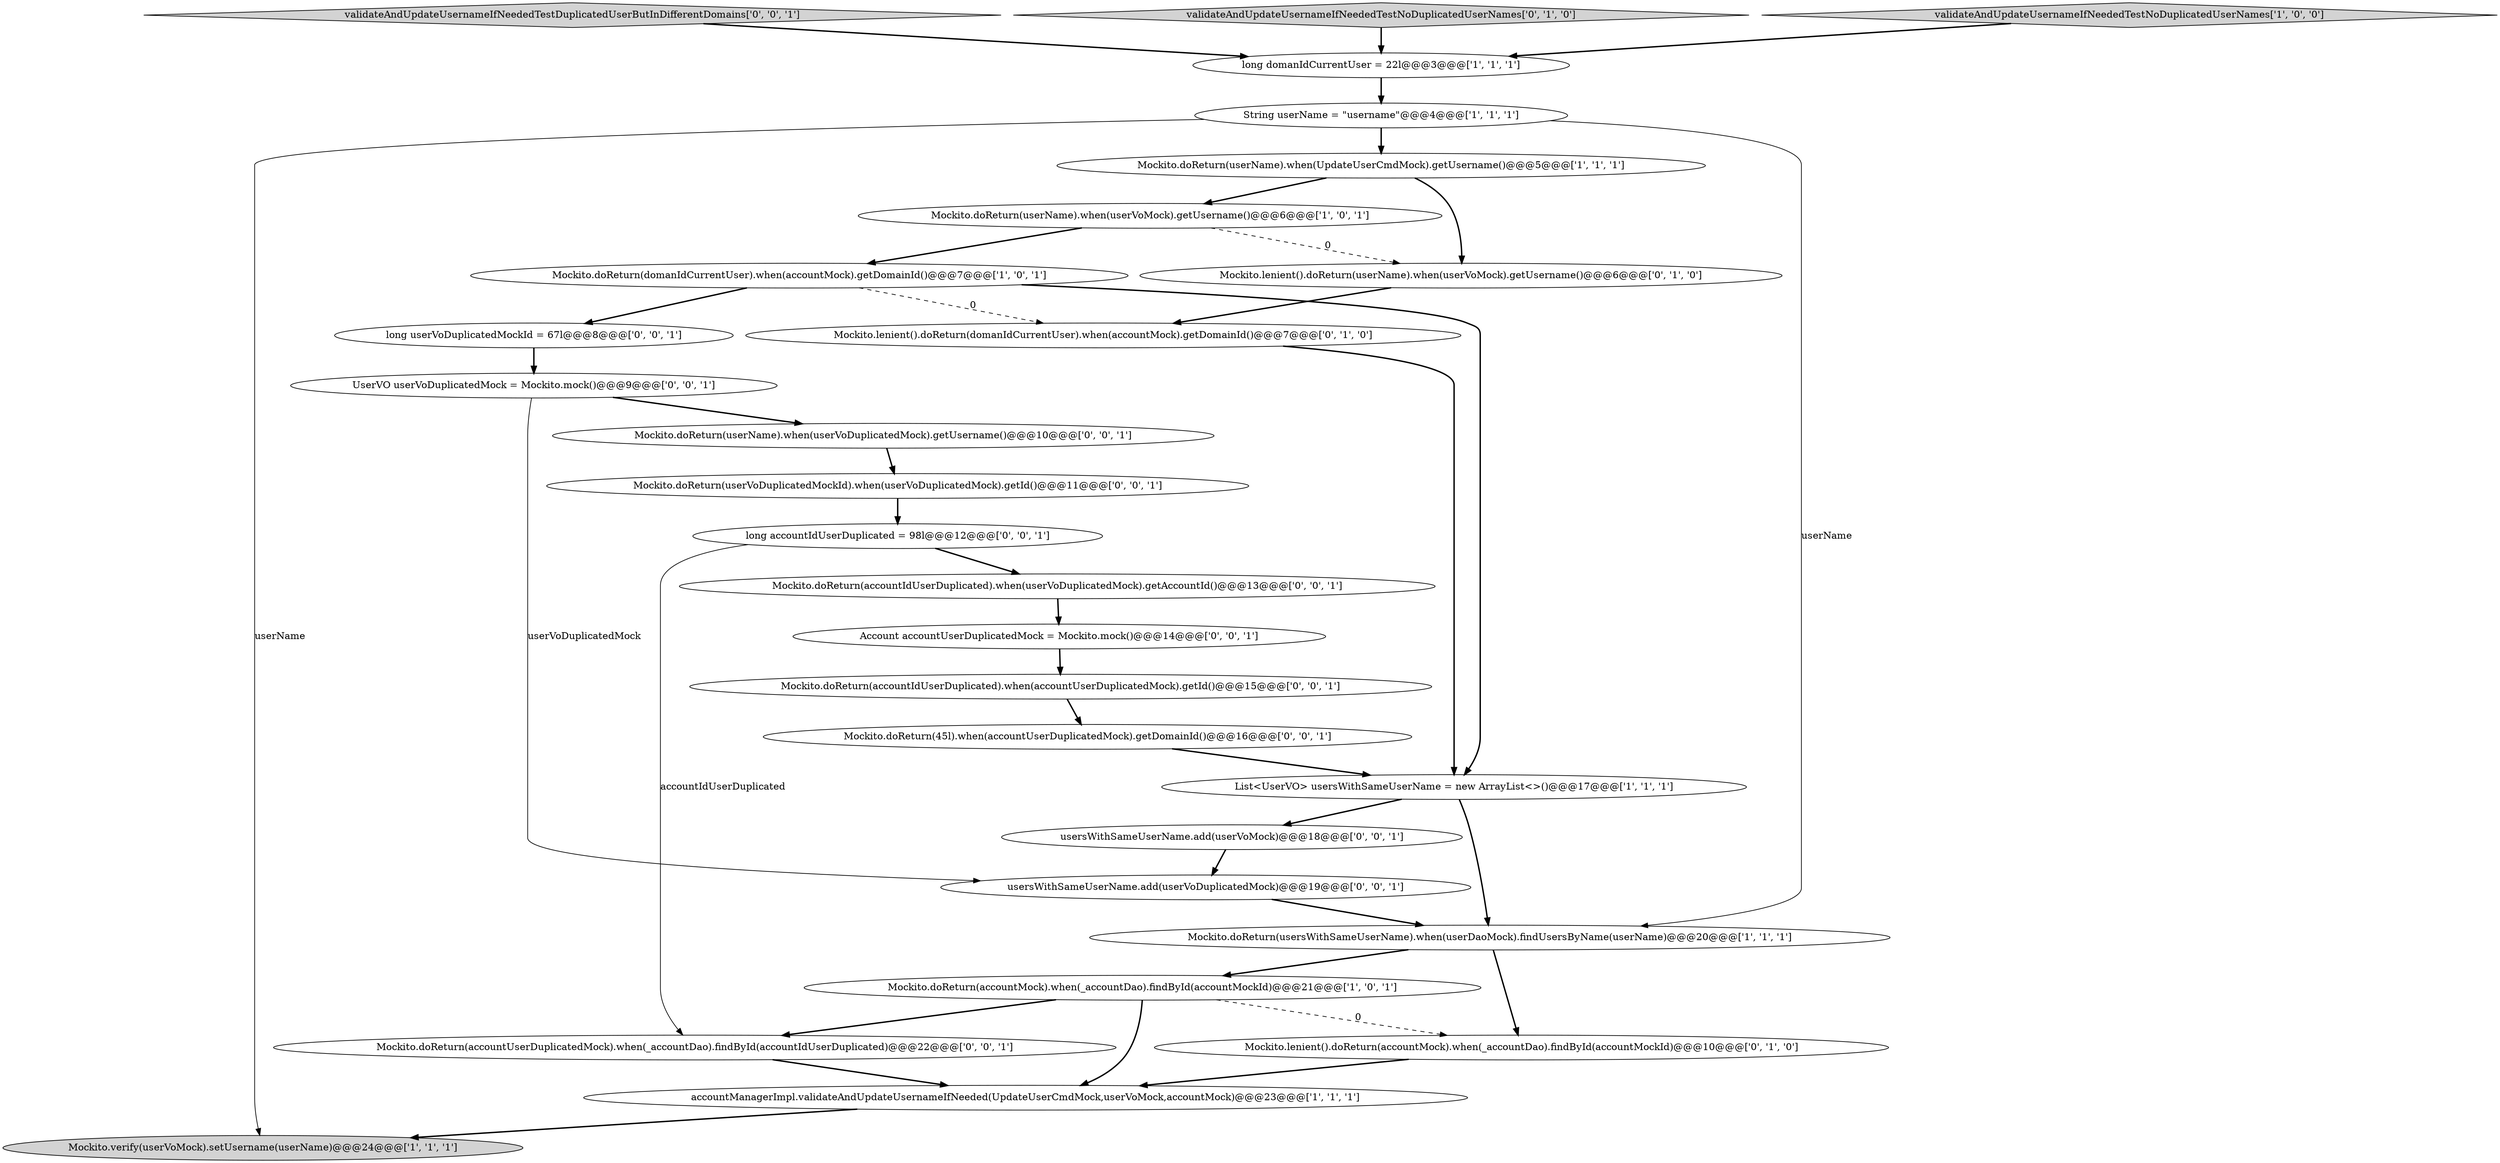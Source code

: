 digraph {
20 [style = filled, label = "Mockito.doReturn(accountUserDuplicatedMock).when(_accountDao).findById(accountIdUserDuplicated)@@@22@@@['0', '0', '1']", fillcolor = white, shape = ellipse image = "AAA0AAABBB3BBB"];
23 [style = filled, label = "Mockito.doReturn(accountIdUserDuplicated).when(userVoDuplicatedMock).getAccountId()@@@13@@@['0', '0', '1']", fillcolor = white, shape = ellipse image = "AAA0AAABBB3BBB"];
11 [style = filled, label = "Mockito.lenient().doReturn(domanIdCurrentUser).when(accountMock).getDomainId()@@@7@@@['0', '1', '0']", fillcolor = white, shape = ellipse image = "AAA1AAABBB2BBB"];
21 [style = filled, label = "long accountIdUserDuplicated = 98l@@@12@@@['0', '0', '1']", fillcolor = white, shape = ellipse image = "AAA0AAABBB3BBB"];
13 [style = filled, label = "Mockito.lenient().doReturn(userName).when(userVoMock).getUsername()@@@6@@@['0', '1', '0']", fillcolor = white, shape = ellipse image = "AAA1AAABBB2BBB"];
19 [style = filled, label = "validateAndUpdateUsernameIfNeededTestDuplicatedUserButInDifferentDomains['0', '0', '1']", fillcolor = lightgray, shape = diamond image = "AAA0AAABBB3BBB"];
4 [style = filled, label = "Mockito.verify(userVoMock).setUsername(userName)@@@24@@@['1', '1', '1']", fillcolor = lightgray, shape = ellipse image = "AAA0AAABBB1BBB"];
14 [style = filled, label = "validateAndUpdateUsernameIfNeededTestNoDuplicatedUserNames['0', '1', '0']", fillcolor = lightgray, shape = diamond image = "AAA0AAABBB2BBB"];
17 [style = filled, label = "long userVoDuplicatedMockId = 67l@@@8@@@['0', '0', '1']", fillcolor = white, shape = ellipse image = "AAA0AAABBB3BBB"];
2 [style = filled, label = "Mockito.doReturn(domanIdCurrentUser).when(accountMock).getDomainId()@@@7@@@['1', '0', '1']", fillcolor = white, shape = ellipse image = "AAA0AAABBB1BBB"];
26 [style = filled, label = "Mockito.doReturn(45l).when(accountUserDuplicatedMock).getDomainId()@@@16@@@['0', '0', '1']", fillcolor = white, shape = ellipse image = "AAA0AAABBB3BBB"];
18 [style = filled, label = "usersWithSameUserName.add(userVoDuplicatedMock)@@@19@@@['0', '0', '1']", fillcolor = white, shape = ellipse image = "AAA0AAABBB3BBB"];
1 [style = filled, label = "Mockito.doReturn(usersWithSameUserName).when(userDaoMock).findUsersByName(userName)@@@20@@@['1', '1', '1']", fillcolor = white, shape = ellipse image = "AAA0AAABBB1BBB"];
15 [style = filled, label = "Mockito.doReturn(accountIdUserDuplicated).when(accountUserDuplicatedMock).getId()@@@15@@@['0', '0', '1']", fillcolor = white, shape = ellipse image = "AAA0AAABBB3BBB"];
16 [style = filled, label = "UserVO userVoDuplicatedMock = Mockito.mock()@@@9@@@['0', '0', '1']", fillcolor = white, shape = ellipse image = "AAA0AAABBB3BBB"];
0 [style = filled, label = "Mockito.doReturn(userName).when(userVoMock).getUsername()@@@6@@@['1', '0', '1']", fillcolor = white, shape = ellipse image = "AAA0AAABBB1BBB"];
24 [style = filled, label = "Account accountUserDuplicatedMock = Mockito.mock()@@@14@@@['0', '0', '1']", fillcolor = white, shape = ellipse image = "AAA0AAABBB3BBB"];
25 [style = filled, label = "Mockito.doReturn(userVoDuplicatedMockId).when(userVoDuplicatedMock).getId()@@@11@@@['0', '0', '1']", fillcolor = white, shape = ellipse image = "AAA0AAABBB3BBB"];
8 [style = filled, label = "Mockito.doReturn(accountMock).when(_accountDao).findById(accountMockId)@@@21@@@['1', '0', '1']", fillcolor = white, shape = ellipse image = "AAA0AAABBB1BBB"];
12 [style = filled, label = "Mockito.lenient().doReturn(accountMock).when(_accountDao).findById(accountMockId)@@@10@@@['0', '1', '0']", fillcolor = white, shape = ellipse image = "AAA1AAABBB2BBB"];
6 [style = filled, label = "long domanIdCurrentUser = 22l@@@3@@@['1', '1', '1']", fillcolor = white, shape = ellipse image = "AAA0AAABBB1BBB"];
5 [style = filled, label = "String userName = \"username\"@@@4@@@['1', '1', '1']", fillcolor = white, shape = ellipse image = "AAA0AAABBB1BBB"];
7 [style = filled, label = "Mockito.doReturn(userName).when(UpdateUserCmdMock).getUsername()@@@5@@@['1', '1', '1']", fillcolor = white, shape = ellipse image = "AAA0AAABBB1BBB"];
9 [style = filled, label = "validateAndUpdateUsernameIfNeededTestNoDuplicatedUserNames['1', '0', '0']", fillcolor = lightgray, shape = diamond image = "AAA0AAABBB1BBB"];
10 [style = filled, label = "accountManagerImpl.validateAndUpdateUsernameIfNeeded(UpdateUserCmdMock,userVoMock,accountMock)@@@23@@@['1', '1', '1']", fillcolor = white, shape = ellipse image = "AAA0AAABBB1BBB"];
27 [style = filled, label = "usersWithSameUserName.add(userVoMock)@@@18@@@['0', '0', '1']", fillcolor = white, shape = ellipse image = "AAA0AAABBB3BBB"];
3 [style = filled, label = "List<UserVO> usersWithSameUserName = new ArrayList<>()@@@17@@@['1', '1', '1']", fillcolor = white, shape = ellipse image = "AAA0AAABBB1BBB"];
22 [style = filled, label = "Mockito.doReturn(userName).when(userVoDuplicatedMock).getUsername()@@@10@@@['0', '0', '1']", fillcolor = white, shape = ellipse image = "AAA0AAABBB3BBB"];
11->3 [style = bold, label=""];
21->20 [style = solid, label="accountIdUserDuplicated"];
19->6 [style = bold, label=""];
20->10 [style = bold, label=""];
5->4 [style = solid, label="userName"];
23->24 [style = bold, label=""];
1->12 [style = bold, label=""];
24->15 [style = bold, label=""];
1->8 [style = bold, label=""];
16->22 [style = bold, label=""];
3->27 [style = bold, label=""];
0->13 [style = dashed, label="0"];
3->1 [style = bold, label=""];
2->17 [style = bold, label=""];
9->6 [style = bold, label=""];
2->3 [style = bold, label=""];
7->13 [style = bold, label=""];
25->21 [style = bold, label=""];
12->10 [style = bold, label=""];
13->11 [style = bold, label=""];
8->12 [style = dashed, label="0"];
10->4 [style = bold, label=""];
22->25 [style = bold, label=""];
15->26 [style = bold, label=""];
7->0 [style = bold, label=""];
5->1 [style = solid, label="userName"];
6->5 [style = bold, label=""];
14->6 [style = bold, label=""];
27->18 [style = bold, label=""];
18->1 [style = bold, label=""];
2->11 [style = dashed, label="0"];
0->2 [style = bold, label=""];
26->3 [style = bold, label=""];
21->23 [style = bold, label=""];
17->16 [style = bold, label=""];
16->18 [style = solid, label="userVoDuplicatedMock"];
8->20 [style = bold, label=""];
8->10 [style = bold, label=""];
5->7 [style = bold, label=""];
}
